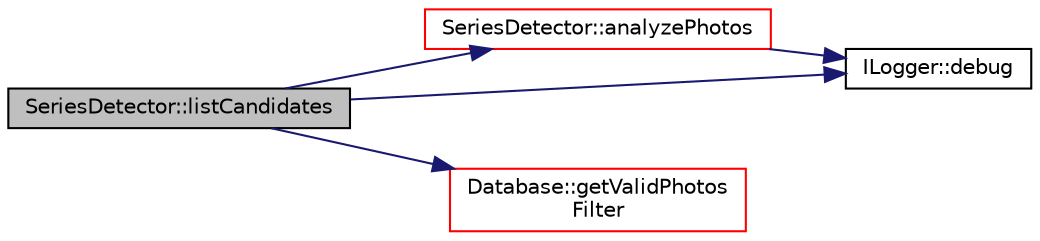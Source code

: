 digraph "SeriesDetector::listCandidates"
{
 // LATEX_PDF_SIZE
  edge [fontname="Helvetica",fontsize="10",labelfontname="Helvetica",labelfontsize="10"];
  node [fontname="Helvetica",fontsize="10",shape=record];
  rankdir="LR";
  Node1 [label="SeriesDetector::listCandidates",height=0.2,width=0.4,color="black", fillcolor="grey75", style="filled", fontcolor="black",tooltip=" "];
  Node1 -> Node2 [color="midnightblue",fontsize="10",style="solid",fontname="Helvetica"];
  Node2 [label="SeriesDetector::analyzePhotos",height=0.2,width=0.4,color="red", fillcolor="white", style="filled",URL="$class_series_detector.html#a6e234a1e8721233612cf4db84bf9dad5",tooltip=" "];
  Node2 -> Node3 [color="midnightblue",fontsize="10",style="solid",fontname="Helvetica"];
  Node3 [label="ILogger::debug",height=0.2,width=0.4,color="black", fillcolor="white", style="filled",URL="$struct_i_logger.html#a72f523de0593fdab9bdd79302a51880e",tooltip=" "];
  Node1 -> Node3 [color="midnightblue",fontsize="10",style="solid",fontname="Helvetica"];
  Node1 -> Node9 [color="midnightblue",fontsize="10",style="solid",fontname="Helvetica"];
  Node9 [label="Database::getValidPhotos\lFilter",height=0.2,width=0.4,color="red", fillcolor="white", style="filled",URL="$namespace_database.html#a4ec02b4e9c6e42324e216f62f863a5c7",tooltip="return filter which will filter out broken photos (missing, broken, deleted etc)"];
}

